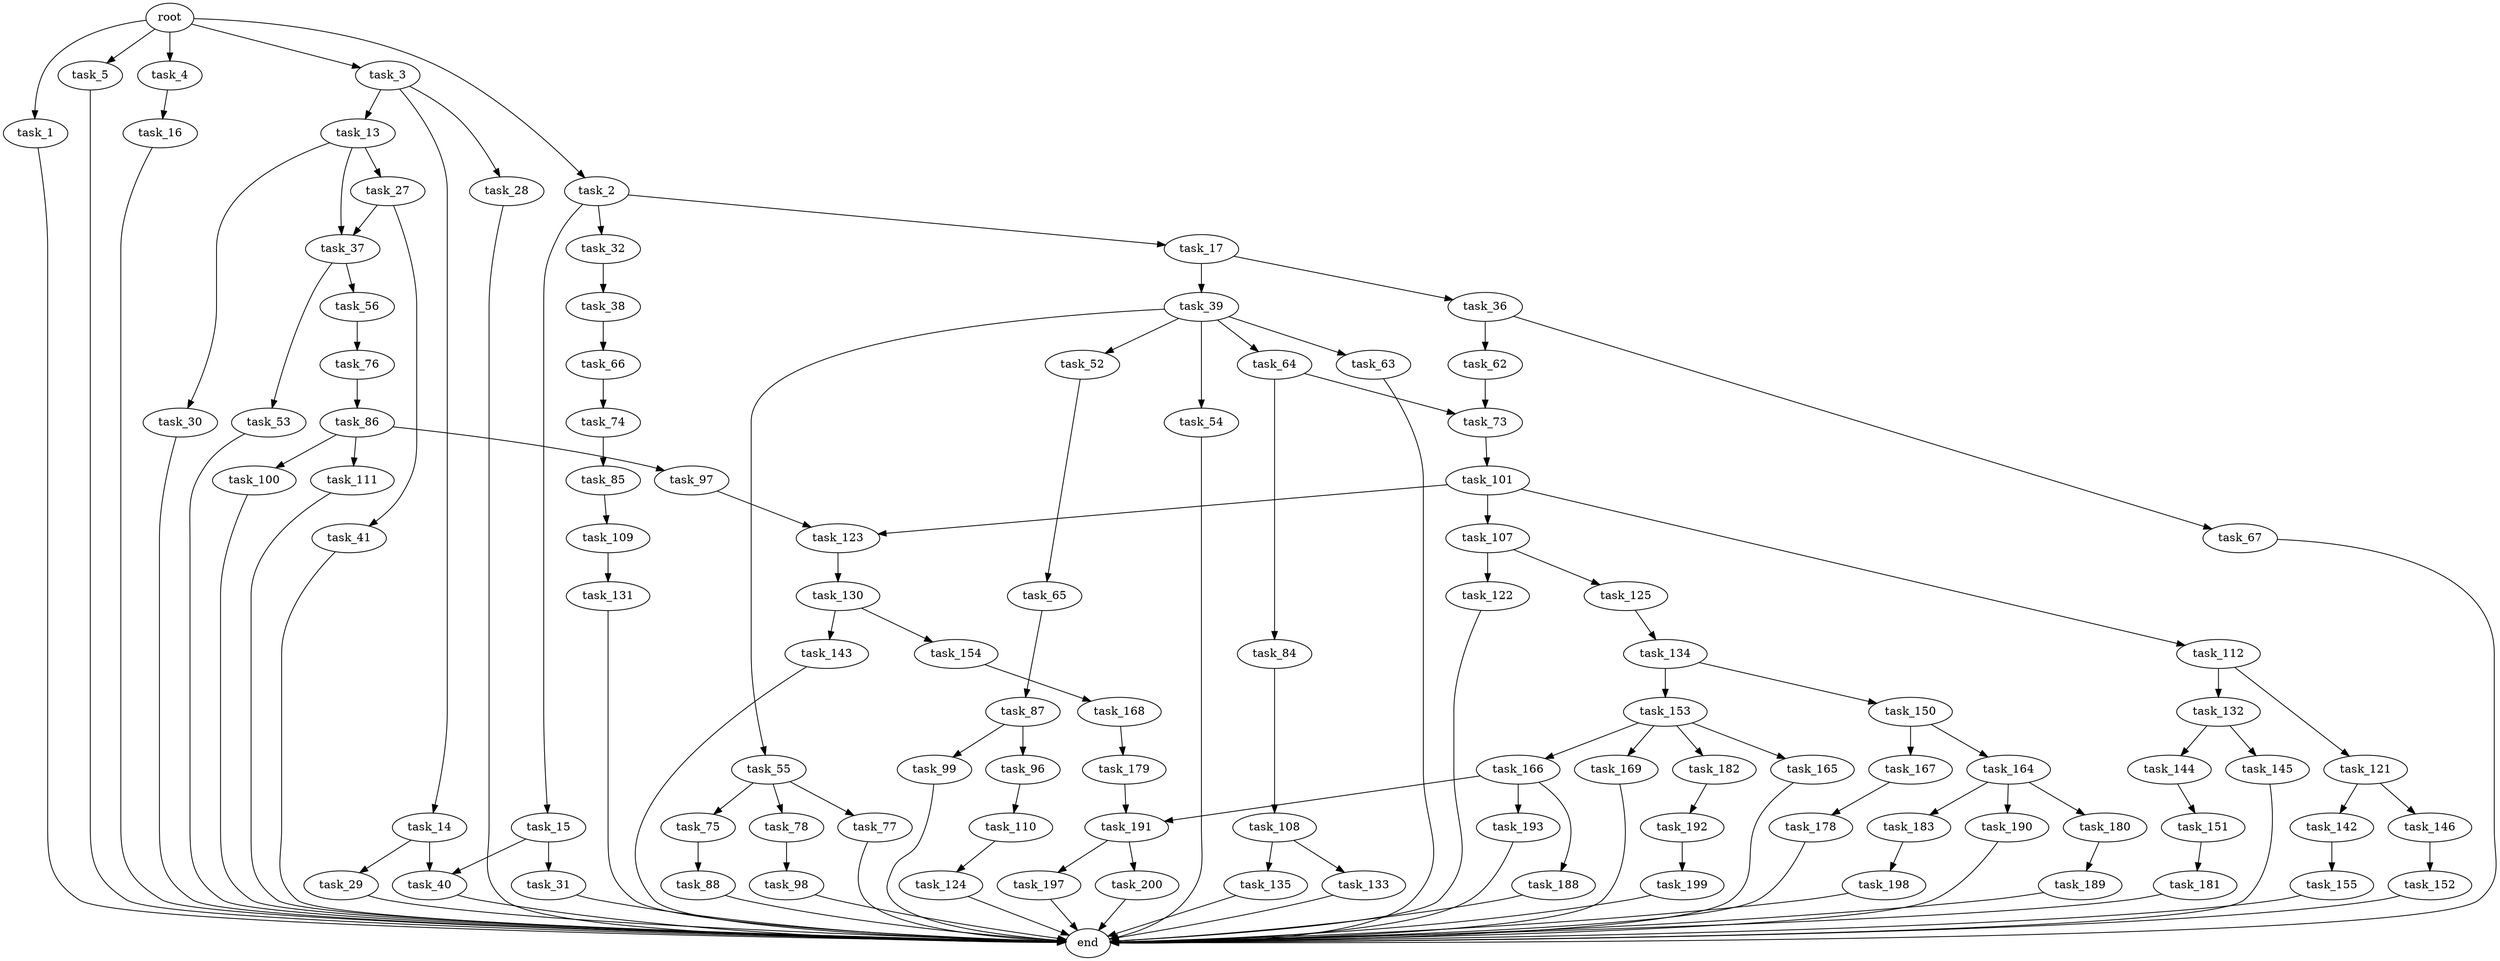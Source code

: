 digraph G {
  root [size="0.000000"];
  task_1 [size="36753074668.000000"];
  task_2 [size="34439843556.000000"];
  task_3 [size="36912528806.000000"];
  task_4 [size="2055691853.000000"];
  task_5 [size="24415325305.000000"];
  end [size="0.000000"];
  task_15 [size="8589934592.000000"];
  task_17 [size="112200641553.000000"];
  task_32 [size="399693342.000000"];
  task_13 [size="476409806256.000000"];
  task_14 [size="15881406474.000000"];
  task_28 [size="37695962579.000000"];
  task_16 [size="134217728000.000000"];
  task_27 [size="332208982678.000000"];
  task_30 [size="68719476736.000000"];
  task_37 [size="134217728000.000000"];
  task_29 [size="500124580614.000000"];
  task_40 [size="7181996419.000000"];
  task_31 [size="28991029248.000000"];
  task_36 [size="782757789696.000000"];
  task_39 [size="8589934592.000000"];
  task_41 [size="3350124712.000000"];
  task_38 [size="549755813888.000000"];
  task_62 [size="8589934592.000000"];
  task_67 [size="624820605322.000000"];
  task_53 [size="296483714480.000000"];
  task_56 [size="19037918232.000000"];
  task_66 [size="5191378906.000000"];
  task_52 [size="7109538380.000000"];
  task_54 [size="68719476736.000000"];
  task_55 [size="345372177.000000"];
  task_63 [size="68719476736.000000"];
  task_64 [size="17679688450.000000"];
  task_65 [size="2030716359.000000"];
  task_75 [size="449814160.000000"];
  task_77 [size="13338501855.000000"];
  task_78 [size="68719476736.000000"];
  task_76 [size="66691768970.000000"];
  task_73 [size="138644184041.000000"];
  task_84 [size="61802673662.000000"];
  task_87 [size="1353529014.000000"];
  task_74 [size="46168423922.000000"];
  task_101 [size="15086704597.000000"];
  task_85 [size="1073741824000.000000"];
  task_88 [size="11808291926.000000"];
  task_86 [size="33974638780.000000"];
  task_98 [size="28991029248.000000"];
  task_108 [size="782757789696.000000"];
  task_109 [size="782757789696.000000"];
  task_97 [size="3528666450.000000"];
  task_100 [size="782757789696.000000"];
  task_111 [size="2457867404.000000"];
  task_96 [size="18300227003.000000"];
  task_99 [size="168803021880.000000"];
  task_110 [size="28991029248.000000"];
  task_123 [size="345332133373.000000"];
  task_107 [size="38232246919.000000"];
  task_112 [size="1538421980.000000"];
  task_122 [size="363452114395.000000"];
  task_125 [size="1859440255.000000"];
  task_133 [size="231928233984.000000"];
  task_135 [size="3106910438.000000"];
  task_131 [size="669882270530.000000"];
  task_124 [size="3809546993.000000"];
  task_121 [size="1073741824000.000000"];
  task_132 [size="68719476736.000000"];
  task_142 [size="63881897593.000000"];
  task_146 [size="368293445632.000000"];
  task_130 [size="68719476736.000000"];
  task_134 [size="68719476736.000000"];
  task_143 [size="7022904018.000000"];
  task_154 [size="5732802008.000000"];
  task_144 [size="12272927289.000000"];
  task_145 [size="973293257442.000000"];
  task_150 [size="906265918403.000000"];
  task_153 [size="68719476736.000000"];
  task_155 [size="1535338433.000000"];
  task_151 [size="729784424200.000000"];
  task_152 [size="285944111455.000000"];
  task_164 [size="549755813888.000000"];
  task_167 [size="4717107203.000000"];
  task_181 [size="134217728000.000000"];
  task_165 [size="368293445632.000000"];
  task_166 [size="35617925660.000000"];
  task_169 [size="28448648542.000000"];
  task_182 [size="549755813888.000000"];
  task_168 [size="567177117846.000000"];
  task_180 [size="5557625963.000000"];
  task_183 [size="77035760158.000000"];
  task_190 [size="8589934592.000000"];
  task_188 [size="28991029248.000000"];
  task_191 [size="24617612391.000000"];
  task_193 [size="1568472206.000000"];
  task_178 [size="318420734372.000000"];
  task_179 [size="28750208149.000000"];
  task_189 [size="25095729356.000000"];
  task_192 [size="25821012225.000000"];
  task_198 [size="103465911888.000000"];
  task_197 [size="28991029248.000000"];
  task_200 [size="8162511908.000000"];
  task_199 [size="68719476736.000000"];

  root -> task_1 [size="1.000000"];
  root -> task_2 [size="1.000000"];
  root -> task_3 [size="1.000000"];
  root -> task_4 [size="1.000000"];
  root -> task_5 [size="1.000000"];
  task_1 -> end [size="1.000000"];
  task_2 -> task_15 [size="838860800.000000"];
  task_2 -> task_17 [size="838860800.000000"];
  task_2 -> task_32 [size="838860800.000000"];
  task_3 -> task_13 [size="838860800.000000"];
  task_3 -> task_14 [size="838860800.000000"];
  task_3 -> task_28 [size="838860800.000000"];
  task_4 -> task_16 [size="33554432.000000"];
  task_5 -> end [size="1.000000"];
  task_15 -> task_31 [size="33554432.000000"];
  task_15 -> task_40 [size="33554432.000000"];
  task_17 -> task_36 [size="301989888.000000"];
  task_17 -> task_39 [size="301989888.000000"];
  task_32 -> task_38 [size="33554432.000000"];
  task_13 -> task_27 [size="679477248.000000"];
  task_13 -> task_30 [size="679477248.000000"];
  task_13 -> task_37 [size="679477248.000000"];
  task_14 -> task_29 [size="679477248.000000"];
  task_14 -> task_40 [size="679477248.000000"];
  task_28 -> end [size="1.000000"];
  task_16 -> end [size="1.000000"];
  task_27 -> task_37 [size="411041792.000000"];
  task_27 -> task_41 [size="411041792.000000"];
  task_30 -> end [size="1.000000"];
  task_37 -> task_53 [size="209715200.000000"];
  task_37 -> task_56 [size="209715200.000000"];
  task_29 -> end [size="1.000000"];
  task_40 -> end [size="1.000000"];
  task_31 -> end [size="1.000000"];
  task_36 -> task_62 [size="679477248.000000"];
  task_36 -> task_67 [size="679477248.000000"];
  task_39 -> task_52 [size="33554432.000000"];
  task_39 -> task_54 [size="33554432.000000"];
  task_39 -> task_55 [size="33554432.000000"];
  task_39 -> task_63 [size="33554432.000000"];
  task_39 -> task_64 [size="33554432.000000"];
  task_41 -> end [size="1.000000"];
  task_38 -> task_66 [size="536870912.000000"];
  task_62 -> task_73 [size="33554432.000000"];
  task_67 -> end [size="1.000000"];
  task_53 -> end [size="1.000000"];
  task_56 -> task_76 [size="536870912.000000"];
  task_66 -> task_74 [size="209715200.000000"];
  task_52 -> task_65 [size="209715200.000000"];
  task_54 -> end [size="1.000000"];
  task_55 -> task_75 [size="33554432.000000"];
  task_55 -> task_77 [size="33554432.000000"];
  task_55 -> task_78 [size="33554432.000000"];
  task_63 -> end [size="1.000000"];
  task_64 -> task_73 [size="411041792.000000"];
  task_64 -> task_84 [size="411041792.000000"];
  task_65 -> task_87 [size="33554432.000000"];
  task_75 -> task_88 [size="33554432.000000"];
  task_77 -> end [size="1.000000"];
  task_78 -> task_98 [size="134217728.000000"];
  task_76 -> task_86 [size="75497472.000000"];
  task_73 -> task_101 [size="411041792.000000"];
  task_84 -> task_108 [size="301989888.000000"];
  task_87 -> task_96 [size="134217728.000000"];
  task_87 -> task_99 [size="134217728.000000"];
  task_74 -> task_85 [size="75497472.000000"];
  task_101 -> task_107 [size="301989888.000000"];
  task_101 -> task_112 [size="301989888.000000"];
  task_101 -> task_123 [size="301989888.000000"];
  task_85 -> task_109 [size="838860800.000000"];
  task_88 -> end [size="1.000000"];
  task_86 -> task_97 [size="33554432.000000"];
  task_86 -> task_100 [size="33554432.000000"];
  task_86 -> task_111 [size="33554432.000000"];
  task_98 -> end [size="1.000000"];
  task_108 -> task_133 [size="679477248.000000"];
  task_108 -> task_135 [size="679477248.000000"];
  task_109 -> task_131 [size="679477248.000000"];
  task_97 -> task_123 [size="75497472.000000"];
  task_100 -> end [size="1.000000"];
  task_111 -> end [size="1.000000"];
  task_96 -> task_110 [size="679477248.000000"];
  task_99 -> end [size="1.000000"];
  task_110 -> task_124 [size="75497472.000000"];
  task_123 -> task_130 [size="838860800.000000"];
  task_107 -> task_122 [size="75497472.000000"];
  task_107 -> task_125 [size="75497472.000000"];
  task_112 -> task_121 [size="33554432.000000"];
  task_112 -> task_132 [size="33554432.000000"];
  task_122 -> end [size="1.000000"];
  task_125 -> task_134 [size="33554432.000000"];
  task_133 -> end [size="1.000000"];
  task_135 -> end [size="1.000000"];
  task_131 -> end [size="1.000000"];
  task_124 -> end [size="1.000000"];
  task_121 -> task_142 [size="838860800.000000"];
  task_121 -> task_146 [size="838860800.000000"];
  task_132 -> task_144 [size="134217728.000000"];
  task_132 -> task_145 [size="134217728.000000"];
  task_142 -> task_155 [size="301989888.000000"];
  task_146 -> task_152 [size="411041792.000000"];
  task_130 -> task_143 [size="134217728.000000"];
  task_130 -> task_154 [size="134217728.000000"];
  task_134 -> task_150 [size="134217728.000000"];
  task_134 -> task_153 [size="134217728.000000"];
  task_143 -> end [size="1.000000"];
  task_154 -> task_168 [size="411041792.000000"];
  task_144 -> task_151 [size="301989888.000000"];
  task_145 -> end [size="1.000000"];
  task_150 -> task_164 [size="838860800.000000"];
  task_150 -> task_167 [size="838860800.000000"];
  task_153 -> task_165 [size="134217728.000000"];
  task_153 -> task_166 [size="134217728.000000"];
  task_153 -> task_169 [size="134217728.000000"];
  task_153 -> task_182 [size="134217728.000000"];
  task_155 -> end [size="1.000000"];
  task_151 -> task_181 [size="536870912.000000"];
  task_152 -> end [size="1.000000"];
  task_164 -> task_180 [size="536870912.000000"];
  task_164 -> task_183 [size="536870912.000000"];
  task_164 -> task_190 [size="536870912.000000"];
  task_167 -> task_178 [size="411041792.000000"];
  task_181 -> end [size="1.000000"];
  task_165 -> end [size="1.000000"];
  task_166 -> task_188 [size="679477248.000000"];
  task_166 -> task_191 [size="679477248.000000"];
  task_166 -> task_193 [size="679477248.000000"];
  task_169 -> end [size="1.000000"];
  task_182 -> task_192 [size="536870912.000000"];
  task_168 -> task_179 [size="679477248.000000"];
  task_180 -> task_189 [size="134217728.000000"];
  task_183 -> task_198 [size="75497472.000000"];
  task_190 -> end [size="1.000000"];
  task_188 -> end [size="1.000000"];
  task_191 -> task_197 [size="411041792.000000"];
  task_191 -> task_200 [size="411041792.000000"];
  task_193 -> end [size="1.000000"];
  task_178 -> end [size="1.000000"];
  task_179 -> task_191 [size="679477248.000000"];
  task_189 -> end [size="1.000000"];
  task_192 -> task_199 [size="75497472.000000"];
  task_198 -> end [size="1.000000"];
  task_197 -> end [size="1.000000"];
  task_200 -> end [size="1.000000"];
  task_199 -> end [size="1.000000"];
}
